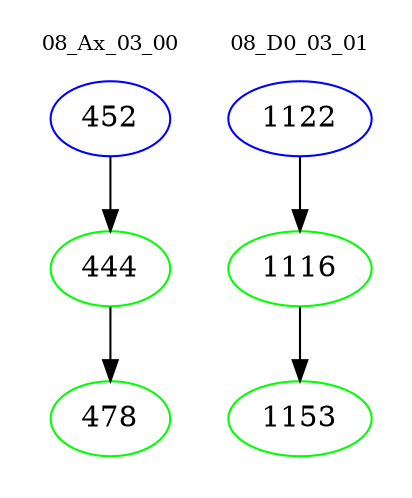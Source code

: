 digraph{
subgraph cluster_0 {
color = white
label = "08_Ax_03_00";
fontsize=10;
T0_452 [label="452", color="blue"]
T0_452 -> T0_444 [color="black"]
T0_444 [label="444", color="green"]
T0_444 -> T0_478 [color="black"]
T0_478 [label="478", color="green"]
}
subgraph cluster_1 {
color = white
label = "08_D0_03_01";
fontsize=10;
T1_1122 [label="1122", color="blue"]
T1_1122 -> T1_1116 [color="black"]
T1_1116 [label="1116", color="green"]
T1_1116 -> T1_1153 [color="black"]
T1_1153 [label="1153", color="green"]
}
}

